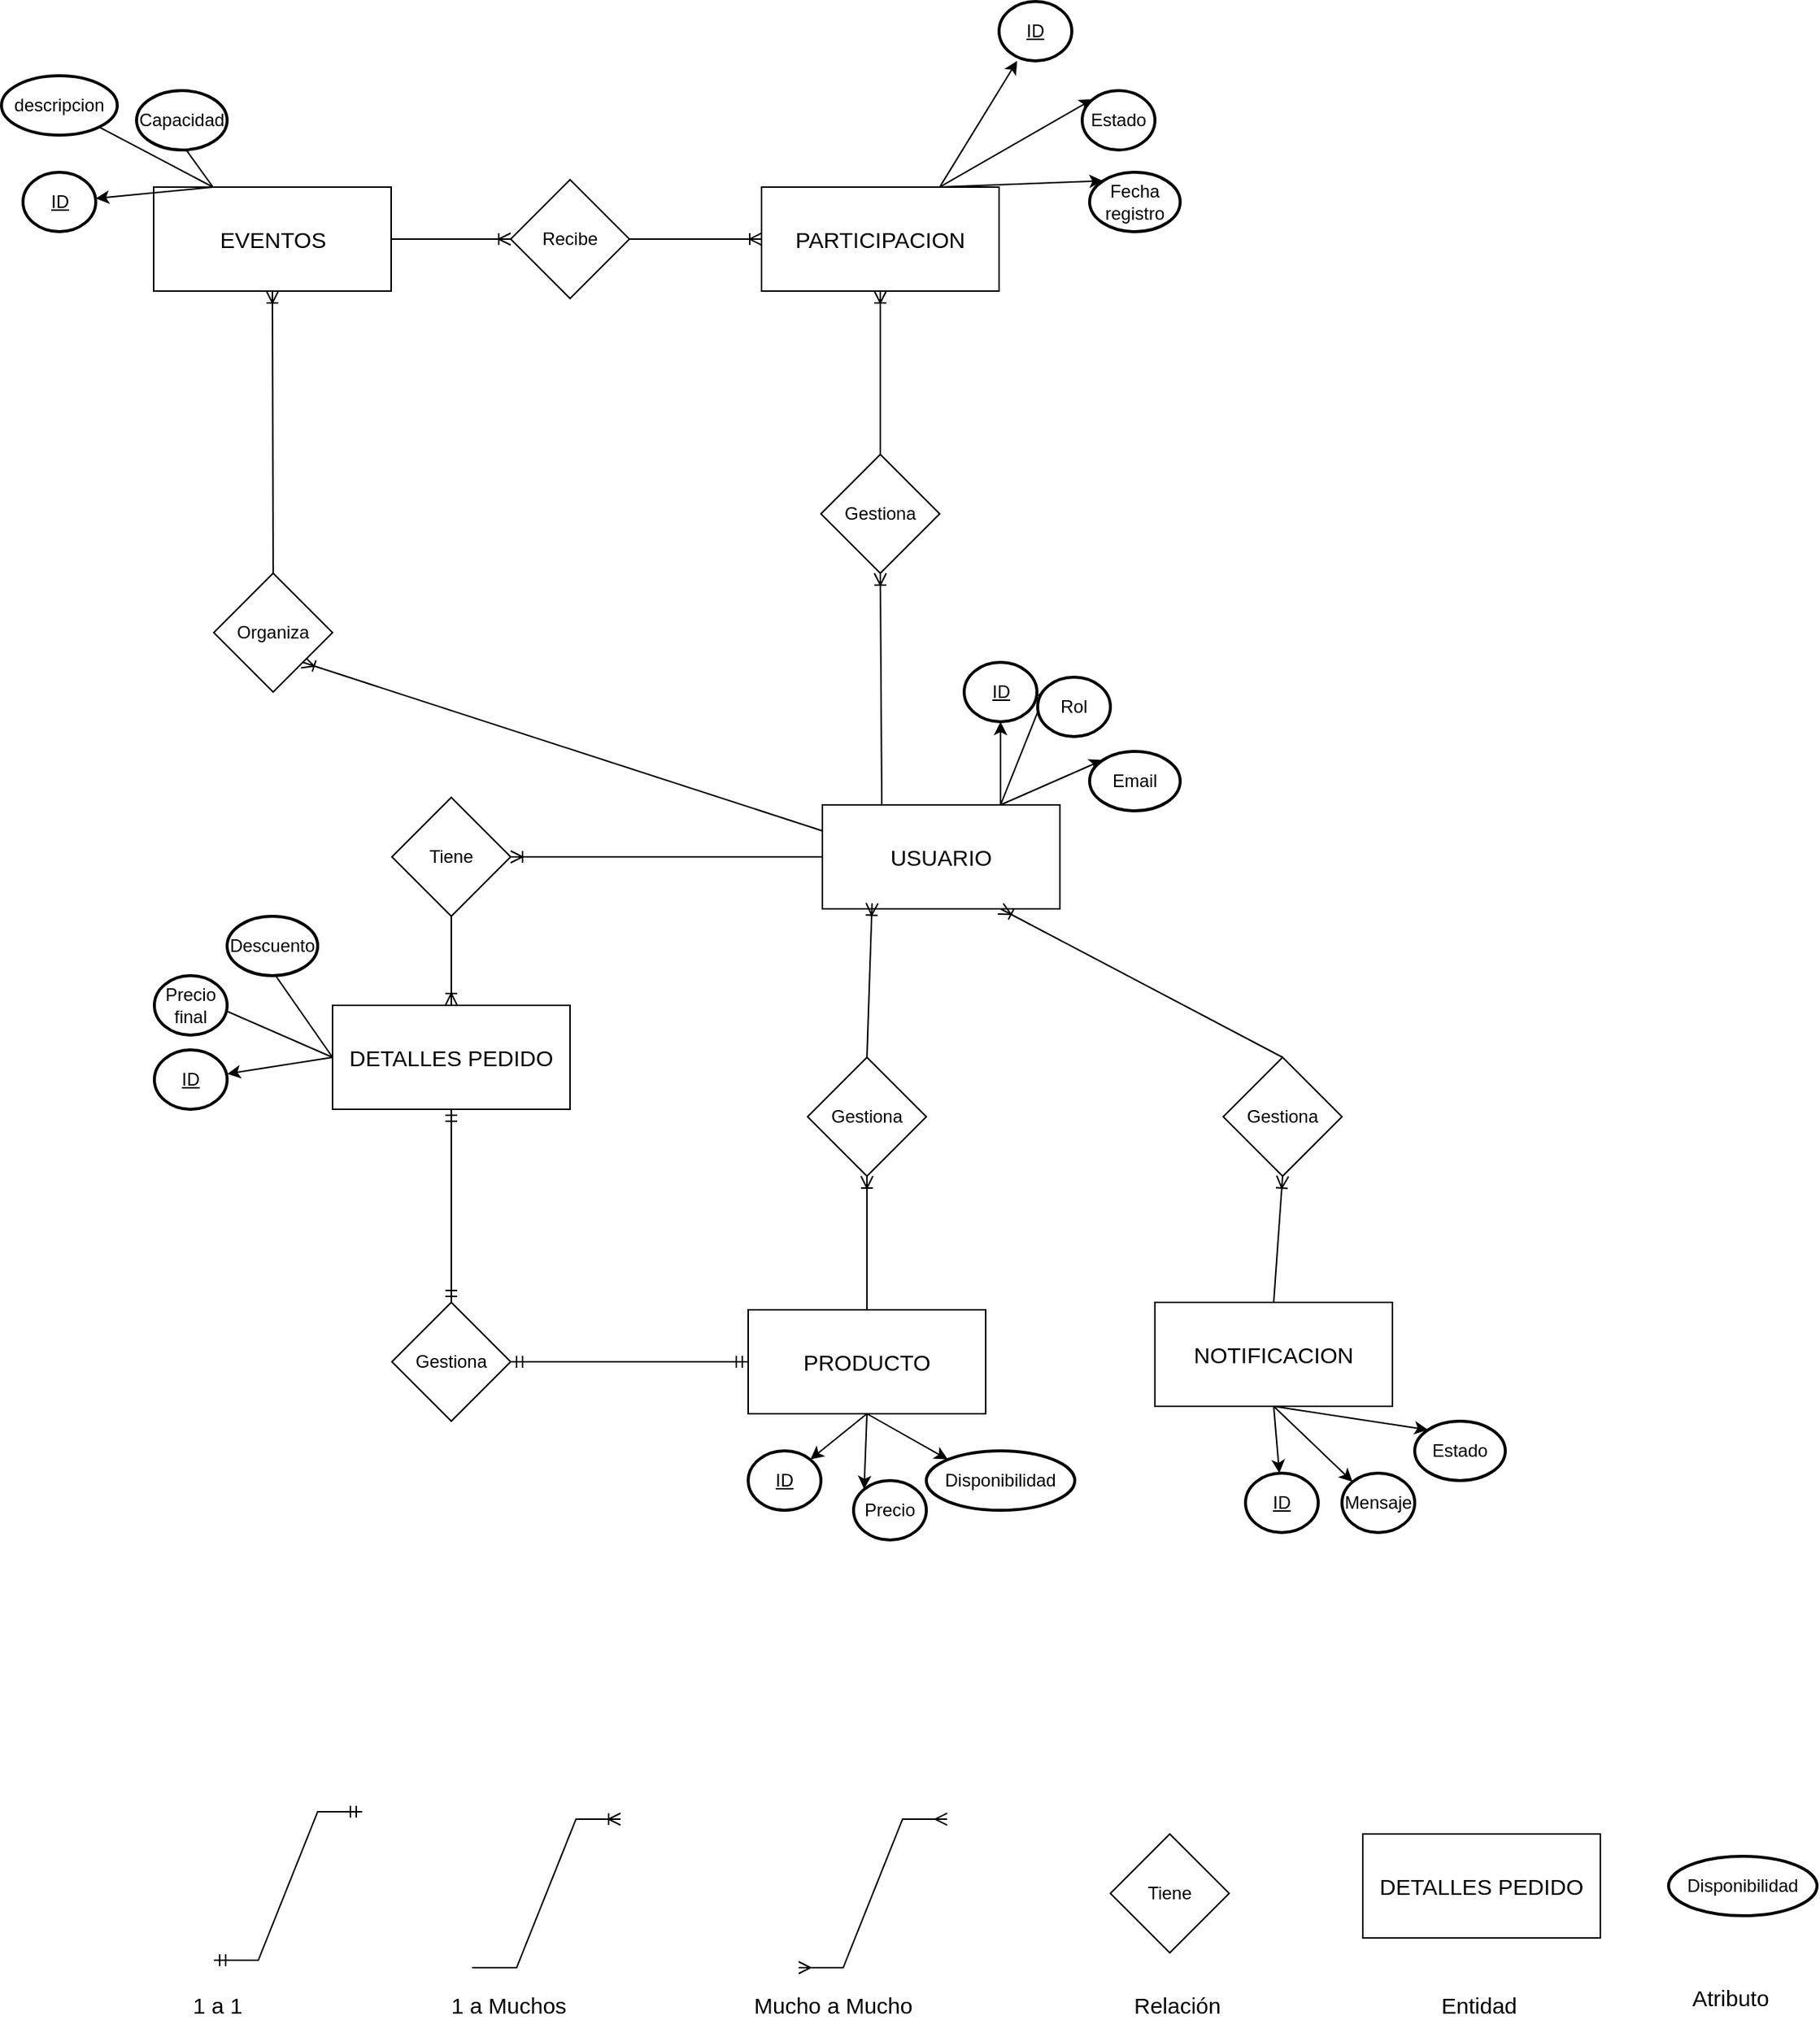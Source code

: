 <mxfile version="28.1.1">
  <diagram name="Página-1" id="KC6gEkp6grFBb3_Up64a">
    <mxGraphModel grid="1" page="1" gridSize="10" guides="1" tooltips="1" connect="1" arrows="1" fold="1" pageScale="1" pageWidth="1600" pageHeight="1469" math="0" shadow="0">
      <root>
        <mxCell id="0" />
        <mxCell id="1" parent="0" />
        <mxCell id="Qle6-Otz_bhvTFn4pjCj-8" value="&lt;font style=&quot;font-size: 15px;&quot;&gt;NOTIFICACION&lt;/font&gt;" style="rounded=0;whiteSpace=wrap;html=1;" vertex="1" parent="1">
          <mxGeometry x="-746" y="-524" width="160" height="70" as="geometry" />
        </mxCell>
        <mxCell id="Qle6-Otz_bhvTFn4pjCj-9" value="&lt;font style=&quot;font-size: 15px;&quot;&gt;USUARIO&lt;/font&gt;" style="rounded=0;whiteSpace=wrap;html=1;" vertex="1" parent="1">
          <mxGeometry x="-970" y="-859" width="160" height="70" as="geometry" />
        </mxCell>
        <mxCell id="Qle6-Otz_bhvTFn4pjCj-11" value="&lt;font style=&quot;font-size: 15px;&quot;&gt;PRODUCTO&lt;/font&gt;" style="rounded=0;whiteSpace=wrap;html=1;" vertex="1" parent="1">
          <mxGeometry x="-1020" y="-519" width="160" height="70" as="geometry" />
        </mxCell>
        <mxCell id="Qle6-Otz_bhvTFn4pjCj-13" value="&lt;font style=&quot;font-size: 15px;&quot;&gt;DETALLES PEDIDO&lt;/font&gt;" style="rounded=0;whiteSpace=wrap;html=1;" vertex="1" parent="1">
          <mxGeometry x="-1300" y="-724" width="160" height="70" as="geometry" />
        </mxCell>
        <mxCell id="Qle6-Otz_bhvTFn4pjCj-17" value="" style="edgeStyle=entityRelationEdgeStyle;fontSize=12;html=1;endArrow=ERoneToMany;rounded=0;" edge="1" parent="1">
          <mxGeometry width="100" height="100" relative="1" as="geometry">
            <mxPoint x="-1206" y="-76" as="sourcePoint" />
            <mxPoint x="-1106" y="-176" as="targetPoint" />
          </mxGeometry>
        </mxCell>
        <mxCell id="Qle6-Otz_bhvTFn4pjCj-18" value="&lt;font style=&quot;font-size: 15px;&quot;&gt;1 a Muchos&lt;/font&gt;" style="text;strokeColor=none;fillColor=none;spacingLeft=4;spacingRight=4;overflow=hidden;rotatable=0;points=[[0,0.5],[1,0.5]];portConstraint=eastwest;fontSize=12;whiteSpace=wrap;html=1;" vertex="1" parent="1">
          <mxGeometry x="-1226" y="-66" width="100" height="30" as="geometry" />
        </mxCell>
        <mxCell id="Qle6-Otz_bhvTFn4pjCj-19" value="" style="edgeStyle=entityRelationEdgeStyle;fontSize=12;html=1;endArrow=ERmany;startArrow=ERmany;rounded=0;" edge="1" parent="1">
          <mxGeometry width="100" height="100" relative="1" as="geometry">
            <mxPoint x="-986" y="-76" as="sourcePoint" />
            <mxPoint x="-886" y="-176" as="targetPoint" />
          </mxGeometry>
        </mxCell>
        <mxCell id="Qle6-Otz_bhvTFn4pjCj-20" value="&lt;span style=&quot;font-size: 15px;&quot;&gt;Mucho a Mucho&lt;/span&gt;" style="text;strokeColor=none;fillColor=none;spacingLeft=4;spacingRight=4;overflow=hidden;rotatable=0;points=[[0,0.5],[1,0.5]];portConstraint=eastwest;fontSize=12;whiteSpace=wrap;html=1;" vertex="1" parent="1">
          <mxGeometry x="-1022" y="-66" width="136" height="30" as="geometry" />
        </mxCell>
        <mxCell id="Qle6-Otz_bhvTFn4pjCj-27" value="Tiene" style="rhombus;whiteSpace=wrap;html=1;" vertex="1" parent="1">
          <mxGeometry x="-776" y="-166" width="80" height="80" as="geometry" />
        </mxCell>
        <mxCell id="Qle6-Otz_bhvTFn4pjCj-28" value="&lt;span style=&quot;font-size: 15px;&quot;&gt;Relación&lt;/span&gt;" style="text;strokeColor=none;fillColor=none;spacingLeft=4;spacingRight=4;overflow=hidden;rotatable=0;points=[[0,0.5],[1,0.5]];portConstraint=eastwest;fontSize=12;whiteSpace=wrap;html=1;" vertex="1" parent="1">
          <mxGeometry x="-766" y="-66" width="136" height="30" as="geometry" />
        </mxCell>
        <mxCell id="Qle6-Otz_bhvTFn4pjCj-30" value="&lt;font style=&quot;font-size: 15px;&quot;&gt;DETALLES PEDIDO&lt;/font&gt;" style="rounded=0;whiteSpace=wrap;html=1;" vertex="1" parent="1">
          <mxGeometry x="-606" y="-166" width="160" height="70" as="geometry" />
        </mxCell>
        <mxCell id="Qle6-Otz_bhvTFn4pjCj-31" value="&lt;span style=&quot;font-size: 15px;&quot;&gt;Entidad&lt;/span&gt;" style="text;strokeColor=none;fillColor=none;spacingLeft=4;spacingRight=4;overflow=hidden;rotatable=0;points=[[0,0.5],[1,0.5]];portConstraint=eastwest;fontSize=12;whiteSpace=wrap;html=1;" vertex="1" parent="1">
          <mxGeometry x="-559" y="-66" width="80" height="30" as="geometry" />
        </mxCell>
        <mxCell id="Qle6-Otz_bhvTFn4pjCj-32" value="Gestiona" style="rhombus;whiteSpace=wrap;html=1;" vertex="1" parent="1">
          <mxGeometry x="-980" y="-689" width="80" height="80" as="geometry" />
        </mxCell>
        <mxCell id="Qle6-Otz_bhvTFn4pjCj-41" value="" style="fontSize=12;html=1;endArrow=ERoneToMany;rounded=0;entryX=0.209;entryY=0.946;entryDx=0;entryDy=0;exitX=0.5;exitY=0;exitDx=0;exitDy=0;entryPerimeter=0;" edge="1" parent="1" source="Qle6-Otz_bhvTFn4pjCj-32" target="Qle6-Otz_bhvTFn4pjCj-9">
          <mxGeometry width="100" height="100" relative="1" as="geometry">
            <mxPoint x="-920" y="-524" as="sourcePoint" />
            <mxPoint x="-960" y="-789.0" as="targetPoint" />
          </mxGeometry>
        </mxCell>
        <mxCell id="Qle6-Otz_bhvTFn4pjCj-42" value="" style="fontSize=12;html=1;endArrow=ERoneToMany;rounded=0;exitX=0.5;exitY=0;exitDx=0;exitDy=0;entryX=0.5;entryY=1;entryDx=0;entryDy=0;" edge="1" parent="1" source="Qle6-Otz_bhvTFn4pjCj-11" target="Qle6-Otz_bhvTFn4pjCj-32">
          <mxGeometry width="100" height="100" relative="1" as="geometry">
            <mxPoint x="-940" y="-634" as="sourcePoint" />
            <mxPoint x="-940" y="-609" as="targetPoint" />
          </mxGeometry>
        </mxCell>
        <mxCell id="Qle6-Otz_bhvTFn4pjCj-43" value="Gestiona" style="rhombus;whiteSpace=wrap;html=1;" vertex="1" parent="1">
          <mxGeometry x="-700" y="-689" width="80" height="80" as="geometry" />
        </mxCell>
        <mxCell id="Qle6-Otz_bhvTFn4pjCj-44" value="" style="fontSize=12;html=1;endArrow=ERoneToMany;rounded=0;entryX=0.75;entryY=1;entryDx=0;entryDy=0;exitX=0.5;exitY=0;exitDx=0;exitDy=0;" edge="1" parent="1" source="Qle6-Otz_bhvTFn4pjCj-43" target="Qle6-Otz_bhvTFn4pjCj-9">
          <mxGeometry width="100" height="100" relative="1" as="geometry">
            <mxPoint x="-710" y="-550" as="sourcePoint" />
            <mxPoint x="-707" y="-654" as="targetPoint" />
          </mxGeometry>
        </mxCell>
        <mxCell id="Qle6-Otz_bhvTFn4pjCj-46" value="" style="fontSize=12;html=1;endArrow=ERoneToMany;rounded=0;entryX=0.5;entryY=1;entryDx=0;entryDy=0;exitX=0.5;exitY=0;exitDx=0;exitDy=0;" edge="1" parent="1" source="Qle6-Otz_bhvTFn4pjCj-8" target="Qle6-Otz_bhvTFn4pjCj-43">
          <mxGeometry width="100" height="100" relative="1" as="geometry">
            <mxPoint x="-702" y="-629" as="sourcePoint" />
            <mxPoint x="-800" y="-734" as="targetPoint" />
          </mxGeometry>
        </mxCell>
        <mxCell id="Qle6-Otz_bhvTFn4pjCj-47" value="Tiene" style="rhombus;whiteSpace=wrap;html=1;" vertex="1" parent="1">
          <mxGeometry x="-1260" y="-864" width="80" height="80" as="geometry" />
        </mxCell>
        <mxCell id="Qle6-Otz_bhvTFn4pjCj-48" value="Gestiona" style="rhombus;whiteSpace=wrap;html=1;" vertex="1" parent="1">
          <mxGeometry x="-1260" y="-524" width="80" height="80" as="geometry" />
        </mxCell>
        <mxCell id="Qle6-Otz_bhvTFn4pjCj-49" value="" style="fontSize=12;html=1;endArrow=ERoneToMany;rounded=0;entryX=0.5;entryY=0;entryDx=0;entryDy=0;exitX=0.5;exitY=1;exitDx=0;exitDy=0;" edge="1" parent="1" source="Qle6-Otz_bhvTFn4pjCj-47" target="Qle6-Otz_bhvTFn4pjCj-13">
          <mxGeometry width="100" height="100" relative="1" as="geometry">
            <mxPoint x="-920" y="-610" as="sourcePoint" />
            <mxPoint x="-917" y="-714" as="targetPoint" />
          </mxGeometry>
        </mxCell>
        <mxCell id="Qle6-Otz_bhvTFn4pjCj-50" value="" style="fontSize=12;html=1;endArrow=ERoneToMany;rounded=0;entryX=1;entryY=0.5;entryDx=0;entryDy=0;exitX=0;exitY=0.5;exitDx=0;exitDy=0;" edge="1" parent="1" source="Qle6-Otz_bhvTFn4pjCj-9" target="Qle6-Otz_bhvTFn4pjCj-47">
          <mxGeometry width="100" height="100" relative="1" as="geometry">
            <mxPoint x="-940" y="-620" as="sourcePoint" />
            <mxPoint x="-937" y="-724" as="targetPoint" />
          </mxGeometry>
        </mxCell>
        <mxCell id="Qle6-Otz_bhvTFn4pjCj-52" value="" style="edgeStyle=entityRelationEdgeStyle;fontSize=12;html=1;endArrow=ERmandOne;startArrow=ERmandOne;rounded=0;" edge="1" parent="1">
          <mxGeometry width="100" height="100" relative="1" as="geometry">
            <mxPoint x="-1380" y="-81" as="sourcePoint" />
            <mxPoint x="-1280" y="-181" as="targetPoint" />
          </mxGeometry>
        </mxCell>
        <mxCell id="Qle6-Otz_bhvTFn4pjCj-53" value="&lt;font style=&quot;font-size: 15px;&quot;&gt;1 a 1&lt;/font&gt;" style="text;strokeColor=none;fillColor=none;spacingLeft=4;spacingRight=4;overflow=hidden;rotatable=0;points=[[0,0.5],[1,0.5]];portConstraint=eastwest;fontSize=12;whiteSpace=wrap;html=1;" vertex="1" parent="1">
          <mxGeometry x="-1400" y="-66" width="100" height="30" as="geometry" />
        </mxCell>
        <mxCell id="Qle6-Otz_bhvTFn4pjCj-54" value="" style="fontSize=12;html=1;endArrow=ERmandOne;startArrow=ERmandOne;rounded=0;entryX=0.5;entryY=1;entryDx=0;entryDy=0;exitX=0.5;exitY=0;exitDx=0;exitDy=0;" edge="1" parent="1" source="Qle6-Otz_bhvTFn4pjCj-48" target="Qle6-Otz_bhvTFn4pjCj-13">
          <mxGeometry width="100" height="100" relative="1" as="geometry">
            <mxPoint x="-1250" y="-449" as="sourcePoint" />
            <mxPoint x="-1150" y="-549" as="targetPoint" />
          </mxGeometry>
        </mxCell>
        <mxCell id="Qle6-Otz_bhvTFn4pjCj-55" value="" style="fontSize=12;html=1;endArrow=ERmandOne;startArrow=ERmandOne;rounded=0;entryX=1;entryY=0.5;entryDx=0;entryDy=0;exitX=0;exitY=0.5;exitDx=0;exitDy=0;" edge="1" parent="1" source="Qle6-Otz_bhvTFn4pjCj-11" target="Qle6-Otz_bhvTFn4pjCj-48">
          <mxGeometry width="100" height="100" relative="1" as="geometry">
            <mxPoint x="-1180" y="-494" as="sourcePoint" />
            <mxPoint x="-1230" y="-594" as="targetPoint" />
          </mxGeometry>
        </mxCell>
        <mxCell id="Qle6-Otz_bhvTFn4pjCj-63" style="rounded=0;orthogonalLoop=1;jettySize=auto;html=1;exitX=0.75;exitY=0;exitDx=0;exitDy=0;" edge="1" parent="1" source="Qle6-Otz_bhvTFn4pjCj-9" target="Qle6-Otz_bhvTFn4pjCj-66">
          <mxGeometry relative="1" as="geometry">
            <mxPoint x="-975" y="-949" as="targetPoint" />
            <mxPoint x="-890" y="-864" as="sourcePoint" />
          </mxGeometry>
        </mxCell>
        <mxCell id="Qle6-Otz_bhvTFn4pjCj-64" style="rounded=0;orthogonalLoop=1;jettySize=auto;html=1;exitX=0.75;exitY=0;exitDx=0;exitDy=0;entryX=0.145;entryY=0.145;entryDx=0;entryDy=0;entryPerimeter=0;" edge="1" parent="1" source="Qle6-Otz_bhvTFn4pjCj-9" target="Qle6-Otz_bhvTFn4pjCj-67">
          <mxGeometry relative="1" as="geometry">
            <mxPoint x="-856" y="-959" as="targetPoint" />
            <mxPoint x="-936" y="-1024" as="sourcePoint" />
          </mxGeometry>
        </mxCell>
        <mxCell id="Qle6-Otz_bhvTFn4pjCj-65" style="rounded=0;orthogonalLoop=1;jettySize=auto;html=1;exitX=0.75;exitY=0;exitDx=0;exitDy=0;entryX=0.145;entryY=0.145;entryDx=0;entryDy=0;entryPerimeter=0;" edge="1" parent="1" source="Qle6-Otz_bhvTFn4pjCj-9" target="Qle6-Otz_bhvTFn4pjCj-68">
          <mxGeometry relative="1" as="geometry">
            <mxPoint x="-796" y="-989" as="targetPoint" />
            <mxPoint x="-936" y="-1024" as="sourcePoint" />
          </mxGeometry>
        </mxCell>
        <mxCell id="Qle6-Otz_bhvTFn4pjCj-66" value="&lt;u&gt;ID&lt;/u&gt;" style="strokeWidth=2;html=1;shape=mxgraph.flowchart.start_1;whiteSpace=wrap;" vertex="1" parent="1">
          <mxGeometry x="-874.5" y="-955" width="49" height="40" as="geometry" />
        </mxCell>
        <mxCell id="Qle6-Otz_bhvTFn4pjCj-67" value="Rol" style="strokeWidth=2;html=1;shape=mxgraph.flowchart.start_1;whiteSpace=wrap;" vertex="1" parent="1">
          <mxGeometry x="-825" y="-945" width="49" height="40" as="geometry" />
        </mxCell>
        <mxCell id="Qle6-Otz_bhvTFn4pjCj-68" value="Email" style="strokeWidth=2;html=1;shape=mxgraph.flowchart.start_1;whiteSpace=wrap;" vertex="1" parent="1">
          <mxGeometry x="-790" y="-895" width="61" height="40" as="geometry" />
        </mxCell>
        <mxCell id="Qle6-Otz_bhvTFn4pjCj-69" style="rounded=0;orthogonalLoop=1;jettySize=auto;html=1;exitX=0;exitY=0.5;exitDx=0;exitDy=0;" edge="1" parent="1" source="Qle6-Otz_bhvTFn4pjCj-13" target="Qle6-Otz_bhvTFn4pjCj-72">
          <mxGeometry relative="1" as="geometry">
            <mxPoint x="-1539" y="-714" as="targetPoint" />
            <mxPoint x="-1500" y="-789" as="sourcePoint" />
          </mxGeometry>
        </mxCell>
        <mxCell id="Qle6-Otz_bhvTFn4pjCj-70" style="rounded=0;orthogonalLoop=1;jettySize=auto;html=1;exitX=0;exitY=0.5;exitDx=0;exitDy=0;entryX=0.145;entryY=0.145;entryDx=0;entryDy=0;entryPerimeter=0;" edge="1" parent="1" source="Qle6-Otz_bhvTFn4pjCj-13" target="Qle6-Otz_bhvTFn4pjCj-73">
          <mxGeometry relative="1" as="geometry">
            <mxPoint x="-1420" y="-724" as="targetPoint" />
            <mxPoint x="-1500" y="-789" as="sourcePoint" />
          </mxGeometry>
        </mxCell>
        <mxCell id="Qle6-Otz_bhvTFn4pjCj-71" style="rounded=0;orthogonalLoop=1;jettySize=auto;html=1;exitX=0;exitY=0.5;exitDx=0;exitDy=0;entryX=0.145;entryY=0.145;entryDx=0;entryDy=0;entryPerimeter=0;" edge="1" parent="1" source="Qle6-Otz_bhvTFn4pjCj-13" target="Qle6-Otz_bhvTFn4pjCj-74">
          <mxGeometry relative="1" as="geometry">
            <mxPoint x="-1360" y="-754" as="targetPoint" />
            <mxPoint x="-1500" y="-789" as="sourcePoint" />
          </mxGeometry>
        </mxCell>
        <mxCell id="Qle6-Otz_bhvTFn4pjCj-72" value="&lt;u&gt;ID&lt;/u&gt;" style="strokeWidth=2;html=1;shape=mxgraph.flowchart.start_1;whiteSpace=wrap;" vertex="1" parent="1">
          <mxGeometry x="-1420" y="-694" width="49" height="40" as="geometry" />
        </mxCell>
        <mxCell id="Qle6-Otz_bhvTFn4pjCj-73" value="Precio final" style="strokeWidth=2;html=1;shape=mxgraph.flowchart.start_1;whiteSpace=wrap;" vertex="1" parent="1">
          <mxGeometry x="-1420" y="-744" width="49" height="40" as="geometry" />
        </mxCell>
        <mxCell id="Qle6-Otz_bhvTFn4pjCj-74" value="Descuento" style="strokeWidth=2;html=1;shape=mxgraph.flowchart.start_1;whiteSpace=wrap;" vertex="1" parent="1">
          <mxGeometry x="-1371" y="-784" width="61" height="40" as="geometry" />
        </mxCell>
        <mxCell id="Qle6-Otz_bhvTFn4pjCj-75" style="rounded=0;orthogonalLoop=1;jettySize=auto;html=1;exitX=0.5;exitY=1;exitDx=0;exitDy=0;entryX=0.855;entryY=0.145;entryDx=0;entryDy=0;entryPerimeter=0;" edge="1" parent="1" source="Qle6-Otz_bhvTFn4pjCj-11" target="Qle6-Otz_bhvTFn4pjCj-78">
          <mxGeometry relative="1" as="geometry">
            <mxPoint x="-1069" y="-329" as="targetPoint" />
            <mxPoint x="-1030" y="-404" as="sourcePoint" />
          </mxGeometry>
        </mxCell>
        <mxCell id="Qle6-Otz_bhvTFn4pjCj-76" style="rounded=0;orthogonalLoop=1;jettySize=auto;html=1;exitX=0.5;exitY=1;exitDx=0;exitDy=0;entryX=0.145;entryY=0.145;entryDx=0;entryDy=0;entryPerimeter=0;" edge="1" parent="1" source="Qle6-Otz_bhvTFn4pjCj-11" target="Qle6-Otz_bhvTFn4pjCj-79">
          <mxGeometry relative="1" as="geometry">
            <mxPoint x="-950" y="-339" as="targetPoint" />
            <mxPoint x="-1030" y="-404" as="sourcePoint" />
          </mxGeometry>
        </mxCell>
        <mxCell id="Qle6-Otz_bhvTFn4pjCj-77" style="rounded=0;orthogonalLoop=1;jettySize=auto;html=1;exitX=0.5;exitY=1;exitDx=0;exitDy=0;entryX=0.145;entryY=0.145;entryDx=0;entryDy=0;entryPerimeter=0;" edge="1" parent="1" source="Qle6-Otz_bhvTFn4pjCj-11" target="Qle6-Otz_bhvTFn4pjCj-80">
          <mxGeometry relative="1" as="geometry">
            <mxPoint x="-890" y="-369" as="targetPoint" />
            <mxPoint x="-1030" y="-404" as="sourcePoint" />
          </mxGeometry>
        </mxCell>
        <mxCell id="Qle6-Otz_bhvTFn4pjCj-78" value="&lt;u&gt;ID&lt;/u&gt;" style="strokeWidth=2;html=1;shape=mxgraph.flowchart.start_1;whiteSpace=wrap;" vertex="1" parent="1">
          <mxGeometry x="-1020" y="-424" width="49" height="40" as="geometry" />
        </mxCell>
        <mxCell id="Qle6-Otz_bhvTFn4pjCj-79" value="Precio" style="strokeWidth=2;html=1;shape=mxgraph.flowchart.start_1;whiteSpace=wrap;" vertex="1" parent="1">
          <mxGeometry x="-949" y="-404" width="49" height="40" as="geometry" />
        </mxCell>
        <mxCell id="Qle6-Otz_bhvTFn4pjCj-80" value="Disponibilidad" style="strokeWidth=2;html=1;shape=mxgraph.flowchart.start_1;whiteSpace=wrap;" vertex="1" parent="1">
          <mxGeometry x="-900" y="-424" width="100" height="40" as="geometry" />
        </mxCell>
        <mxCell id="Qle6-Otz_bhvTFn4pjCj-81" style="rounded=0;orthogonalLoop=1;jettySize=auto;html=1;exitX=0.5;exitY=1;exitDx=0;exitDy=0;" edge="1" parent="1" source="Qle6-Otz_bhvTFn4pjCj-8" target="Qle6-Otz_bhvTFn4pjCj-84">
          <mxGeometry relative="1" as="geometry">
            <mxPoint x="-675" y="-359" as="targetPoint" />
            <mxPoint x="-636" y="-434" as="sourcePoint" />
          </mxGeometry>
        </mxCell>
        <mxCell id="Qle6-Otz_bhvTFn4pjCj-82" style="rounded=0;orthogonalLoop=1;jettySize=auto;html=1;exitX=0.5;exitY=1;exitDx=0;exitDy=0;entryX=0.145;entryY=0.145;entryDx=0;entryDy=0;entryPerimeter=0;" edge="1" parent="1" source="Qle6-Otz_bhvTFn4pjCj-8" target="Qle6-Otz_bhvTFn4pjCj-85">
          <mxGeometry relative="1" as="geometry">
            <mxPoint x="-556" y="-369" as="targetPoint" />
            <mxPoint x="-636" y="-434" as="sourcePoint" />
          </mxGeometry>
        </mxCell>
        <mxCell id="Qle6-Otz_bhvTFn4pjCj-83" style="rounded=0;orthogonalLoop=1;jettySize=auto;html=1;exitX=0.5;exitY=1;exitDx=0;exitDy=0;entryX=0.145;entryY=0.145;entryDx=0;entryDy=0;entryPerimeter=0;" edge="1" parent="1" source="Qle6-Otz_bhvTFn4pjCj-8" target="Qle6-Otz_bhvTFn4pjCj-86">
          <mxGeometry relative="1" as="geometry">
            <mxPoint x="-496" y="-399" as="targetPoint" />
            <mxPoint x="-636" y="-434" as="sourcePoint" />
          </mxGeometry>
        </mxCell>
        <mxCell id="Qle6-Otz_bhvTFn4pjCj-84" value="&lt;u&gt;ID&lt;/u&gt;" style="strokeWidth=2;html=1;shape=mxgraph.flowchart.start_1;whiteSpace=wrap;" vertex="1" parent="1">
          <mxGeometry x="-685" y="-409" width="49" height="40" as="geometry" />
        </mxCell>
        <mxCell id="Qle6-Otz_bhvTFn4pjCj-85" value="Mensaje" style="strokeWidth=2;html=1;shape=mxgraph.flowchart.start_1;whiteSpace=wrap;" vertex="1" parent="1">
          <mxGeometry x="-620" y="-409" width="49" height="40" as="geometry" />
        </mxCell>
        <mxCell id="Qle6-Otz_bhvTFn4pjCj-86" value="Estado" style="strokeWidth=2;html=1;shape=mxgraph.flowchart.start_1;whiteSpace=wrap;" vertex="1" parent="1">
          <mxGeometry x="-571" y="-444" width="61" height="40" as="geometry" />
        </mxCell>
        <mxCell id="Qle6-Otz_bhvTFn4pjCj-87" value="Disponibilidad" style="strokeWidth=2;html=1;shape=mxgraph.flowchart.start_1;whiteSpace=wrap;" vertex="1" parent="1">
          <mxGeometry x="-400" y="-151" width="100" height="40" as="geometry" />
        </mxCell>
        <mxCell id="Qle6-Otz_bhvTFn4pjCj-88" value="&lt;span style=&quot;font-size: 15px;&quot;&gt;Atributo&lt;/span&gt;" style="text;strokeColor=none;fillColor=none;spacingLeft=4;spacingRight=4;overflow=hidden;rotatable=0;points=[[0,0.5],[1,0.5]];portConstraint=eastwest;fontSize=12;whiteSpace=wrap;html=1;" vertex="1" parent="1">
          <mxGeometry x="-390" y="-71" width="80" height="30" as="geometry" />
        </mxCell>
        <mxCell id="NhKwBcrZ38zXtPLhmRua-2" value="" style="fontSize=12;html=1;endArrow=ERoneToMany;rounded=0;exitX=0;exitY=0.25;exitDx=0;exitDy=0;entryX=1;entryY=1;entryDx=0;entryDy=0;" edge="1" parent="1" source="Qle6-Otz_bhvTFn4pjCj-9" target="NhKwBcrZ38zXtPLhmRua-3">
          <mxGeometry width="100" height="100" relative="1" as="geometry">
            <mxPoint x="-560" y="-955" as="sourcePoint" />
            <mxPoint x="-1110" y="-985" as="targetPoint" />
          </mxGeometry>
        </mxCell>
        <mxCell id="NhKwBcrZ38zXtPLhmRua-3" value="Organiza" style="rhombus;whiteSpace=wrap;html=1;" vertex="1" parent="1">
          <mxGeometry x="-1380" y="-1015" width="80" height="80" as="geometry" />
        </mxCell>
        <mxCell id="NhKwBcrZ38zXtPLhmRua-4" value="&lt;font style=&quot;font-size: 15px;&quot;&gt;EVENTOS&lt;/font&gt;" style="rounded=0;whiteSpace=wrap;html=1;" vertex="1" parent="1">
          <mxGeometry x="-1420.5" y="-1275" width="160" height="70" as="geometry" />
        </mxCell>
        <mxCell id="NhKwBcrZ38zXtPLhmRua-5" value="" style="fontSize=12;html=1;endArrow=ERoneToMany;rounded=0;exitX=0.5;exitY=0;exitDx=0;exitDy=0;entryX=0.5;entryY=1;entryDx=0;entryDy=0;" edge="1" parent="1" source="NhKwBcrZ38zXtPLhmRua-3" target="NhKwBcrZ38zXtPLhmRua-4">
          <mxGeometry width="100" height="100" relative="1" as="geometry">
            <mxPoint x="-800" y="-759" as="sourcePoint" />
            <mxPoint x="-1010" y="-915" as="targetPoint" />
          </mxGeometry>
        </mxCell>
        <mxCell id="NhKwBcrZ38zXtPLhmRua-6" style="rounded=0;orthogonalLoop=1;jettySize=auto;html=1;exitX=0.25;exitY=0;exitDx=0;exitDy=0;" edge="1" parent="1" source="NhKwBcrZ38zXtPLhmRua-4" target="NhKwBcrZ38zXtPLhmRua-9">
          <mxGeometry relative="1" as="geometry">
            <mxPoint x="-1597" y="-1375" as="targetPoint" />
            <mxPoint x="-1573.5" y="-1405" as="sourcePoint" />
          </mxGeometry>
        </mxCell>
        <mxCell id="NhKwBcrZ38zXtPLhmRua-7" style="rounded=0;orthogonalLoop=1;jettySize=auto;html=1;exitX=0.25;exitY=0;exitDx=0;exitDy=0;entryX=0.145;entryY=0.145;entryDx=0;entryDy=0;entryPerimeter=0;" edge="1" parent="1" source="NhKwBcrZ38zXtPLhmRua-4" target="NhKwBcrZ38zXtPLhmRua-10">
          <mxGeometry relative="1" as="geometry">
            <mxPoint x="-1478" y="-1385" as="targetPoint" />
            <mxPoint x="-1573.5" y="-1405" as="sourcePoint" />
          </mxGeometry>
        </mxCell>
        <mxCell id="NhKwBcrZ38zXtPLhmRua-8" style="rounded=0;orthogonalLoop=1;jettySize=auto;html=1;exitX=0.25;exitY=0;exitDx=0;exitDy=0;entryX=0.145;entryY=0.145;entryDx=0;entryDy=0;entryPerimeter=0;" edge="1" parent="1" source="NhKwBcrZ38zXtPLhmRua-4" target="NhKwBcrZ38zXtPLhmRua-11">
          <mxGeometry relative="1" as="geometry">
            <mxPoint x="-1418" y="-1415" as="targetPoint" />
            <mxPoint x="-1573.5" y="-1405" as="sourcePoint" />
          </mxGeometry>
        </mxCell>
        <mxCell id="NhKwBcrZ38zXtPLhmRua-9" value="&lt;u&gt;ID&lt;/u&gt;" style="strokeWidth=2;html=1;shape=mxgraph.flowchart.start_1;whiteSpace=wrap;" vertex="1" parent="1">
          <mxGeometry x="-1508.5" y="-1285" width="49" height="40" as="geometry" />
        </mxCell>
        <mxCell id="NhKwBcrZ38zXtPLhmRua-10" value="descripcion" style="strokeWidth=2;html=1;shape=mxgraph.flowchart.start_1;whiteSpace=wrap;" vertex="1" parent="1">
          <mxGeometry x="-1523" y="-1350" width="78" height="40" as="geometry" />
        </mxCell>
        <mxCell id="NhKwBcrZ38zXtPLhmRua-11" value="Capacidad" style="strokeWidth=2;html=1;shape=mxgraph.flowchart.start_1;whiteSpace=wrap;" vertex="1" parent="1">
          <mxGeometry x="-1432" y="-1340" width="61" height="40" as="geometry" />
        </mxCell>
        <mxCell id="NhKwBcrZ38zXtPLhmRua-12" value="" style="fontSize=12;html=1;endArrow=ERoneToMany;rounded=0;exitX=0.25;exitY=0;exitDx=0;exitDy=0;entryX=0.5;entryY=1;entryDx=0;entryDy=0;" edge="1" parent="1" source="Qle6-Otz_bhvTFn4pjCj-9" target="NhKwBcrZ38zXtPLhmRua-13">
          <mxGeometry width="100" height="100" relative="1" as="geometry">
            <mxPoint x="-870" y="-751" as="sourcePoint" />
            <mxPoint x="-990" y="-1055" as="targetPoint" />
          </mxGeometry>
        </mxCell>
        <mxCell id="NhKwBcrZ38zXtPLhmRua-13" value="Gestiona" style="rhombus;whiteSpace=wrap;html=1;" vertex="1" parent="1">
          <mxGeometry x="-971" y="-1095" width="80" height="80" as="geometry" />
        </mxCell>
        <mxCell id="NhKwBcrZ38zXtPLhmRua-14" value="" style="fontSize=12;html=1;endArrow=ERoneToMany;rounded=0;exitX=0.5;exitY=0;exitDx=0;exitDy=0;entryX=0.5;entryY=1;entryDx=0;entryDy=0;" edge="1" parent="1" source="NhKwBcrZ38zXtPLhmRua-13" target="NhKwBcrZ38zXtPLhmRua-15">
          <mxGeometry width="100" height="100" relative="1" as="geometry">
            <mxPoint x="-810" y="-1049" as="sourcePoint" />
            <mxPoint x="-931" y="-1225" as="targetPoint" />
          </mxGeometry>
        </mxCell>
        <mxCell id="NhKwBcrZ38zXtPLhmRua-15" value="&lt;span style=&quot;font-size: 15px;&quot;&gt;PARTICIPACION&lt;/span&gt;" style="rounded=0;whiteSpace=wrap;html=1;" vertex="1" parent="1">
          <mxGeometry x="-1011" y="-1275" width="160" height="70" as="geometry" />
        </mxCell>
        <mxCell id="NhKwBcrZ38zXtPLhmRua-16" value="Recibe" style="rhombus;whiteSpace=wrap;html=1;" vertex="1" parent="1">
          <mxGeometry x="-1180" y="-1280" width="80" height="80" as="geometry" />
        </mxCell>
        <mxCell id="NhKwBcrZ38zXtPLhmRua-17" value="" style="fontSize=12;html=1;endArrow=ERoneToMany;rounded=0;exitX=1;exitY=0.5;exitDx=0;exitDy=0;entryX=0;entryY=0.5;entryDx=0;entryDy=0;" edge="1" parent="1" source="NhKwBcrZ38zXtPLhmRua-4" target="NhKwBcrZ38zXtPLhmRua-16">
          <mxGeometry width="100" height="100" relative="1" as="geometry">
            <mxPoint x="-1330" y="-905" as="sourcePoint" />
            <mxPoint x="-1330" y="-1095" as="targetPoint" />
          </mxGeometry>
        </mxCell>
        <mxCell id="NhKwBcrZ38zXtPLhmRua-18" value="" style="fontSize=12;html=1;endArrow=ERoneToMany;rounded=0;exitX=1;exitY=0.5;exitDx=0;exitDy=0;entryX=0;entryY=0.5;entryDx=0;entryDy=0;" edge="1" parent="1" source="NhKwBcrZ38zXtPLhmRua-16" target="NhKwBcrZ38zXtPLhmRua-15">
          <mxGeometry width="100" height="100" relative="1" as="geometry">
            <mxPoint x="-1170" y="-1235" as="sourcePoint" />
            <mxPoint x="-1090" y="-1235" as="targetPoint" />
          </mxGeometry>
        </mxCell>
        <mxCell id="NhKwBcrZ38zXtPLhmRua-19" style="rounded=0;orthogonalLoop=1;jettySize=auto;html=1;exitX=0.75;exitY=0;exitDx=0;exitDy=0;" edge="1" parent="1" source="NhKwBcrZ38zXtPLhmRua-15" target="NhKwBcrZ38zXtPLhmRua-22">
          <mxGeometry relative="1" as="geometry">
            <mxPoint x="-951.5" y="-1394" as="targetPoint" />
            <mxPoint x="-826.5" y="-1304" as="sourcePoint" />
          </mxGeometry>
        </mxCell>
        <mxCell id="NhKwBcrZ38zXtPLhmRua-20" style="rounded=0;orthogonalLoop=1;jettySize=auto;html=1;exitX=0.75;exitY=0;exitDx=0;exitDy=0;entryX=0.145;entryY=0.145;entryDx=0;entryDy=0;entryPerimeter=0;" edge="1" parent="1" source="NhKwBcrZ38zXtPLhmRua-15" target="NhKwBcrZ38zXtPLhmRua-23">
          <mxGeometry relative="1" as="geometry">
            <mxPoint x="-832.5" y="-1404" as="targetPoint" />
            <mxPoint x="-826.5" y="-1304" as="sourcePoint" />
          </mxGeometry>
        </mxCell>
        <mxCell id="NhKwBcrZ38zXtPLhmRua-21" style="rounded=0;orthogonalLoop=1;jettySize=auto;html=1;exitX=0.75;exitY=0;exitDx=0;exitDy=0;entryX=0.145;entryY=0.145;entryDx=0;entryDy=0;entryPerimeter=0;" edge="1" parent="1" source="NhKwBcrZ38zXtPLhmRua-15" target="NhKwBcrZ38zXtPLhmRua-24">
          <mxGeometry relative="1" as="geometry">
            <mxPoint x="-772.5" y="-1434" as="targetPoint" />
            <mxPoint x="-826.5" y="-1304" as="sourcePoint" />
          </mxGeometry>
        </mxCell>
        <mxCell id="NhKwBcrZ38zXtPLhmRua-22" value="&lt;u&gt;ID&lt;/u&gt;" style="strokeWidth=2;html=1;shape=mxgraph.flowchart.start_1;whiteSpace=wrap;" vertex="1" parent="1">
          <mxGeometry x="-851" y="-1400" width="49" height="40" as="geometry" />
        </mxCell>
        <mxCell id="NhKwBcrZ38zXtPLhmRua-23" value="Estado" style="strokeWidth=2;html=1;shape=mxgraph.flowchart.start_1;whiteSpace=wrap;" vertex="1" parent="1">
          <mxGeometry x="-795" y="-1340" width="49" height="40" as="geometry" />
        </mxCell>
        <mxCell id="NhKwBcrZ38zXtPLhmRua-24" value="Fecha registro" style="strokeWidth=2;html=1;shape=mxgraph.flowchart.start_1;whiteSpace=wrap;" vertex="1" parent="1">
          <mxGeometry x="-790" y="-1285" width="61" height="40" as="geometry" />
        </mxCell>
      </root>
    </mxGraphModel>
  </diagram>
</mxfile>
